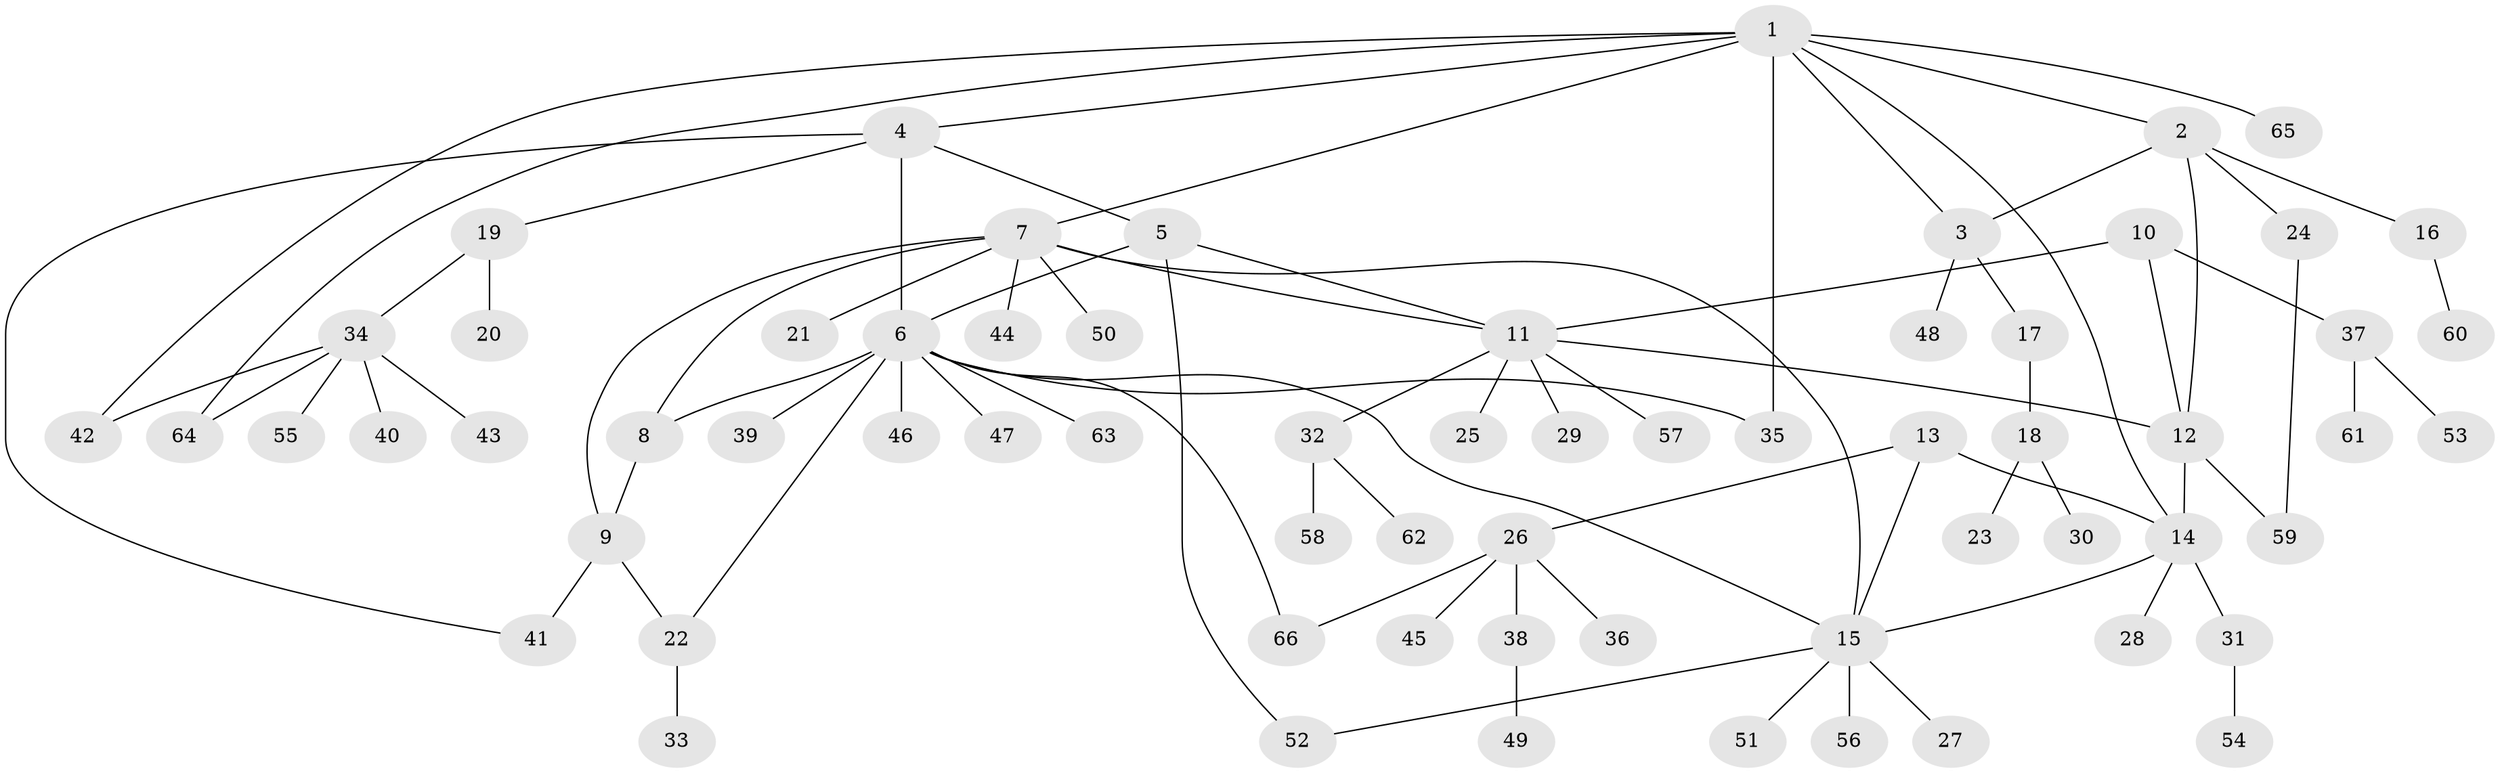 // Generated by graph-tools (version 1.1) at 2025/56/03/09/25 04:56:06]
// undirected, 66 vertices, 84 edges
graph export_dot {
graph [start="1"]
  node [color=gray90,style=filled];
  1;
  2;
  3;
  4;
  5;
  6;
  7;
  8;
  9;
  10;
  11;
  12;
  13;
  14;
  15;
  16;
  17;
  18;
  19;
  20;
  21;
  22;
  23;
  24;
  25;
  26;
  27;
  28;
  29;
  30;
  31;
  32;
  33;
  34;
  35;
  36;
  37;
  38;
  39;
  40;
  41;
  42;
  43;
  44;
  45;
  46;
  47;
  48;
  49;
  50;
  51;
  52;
  53;
  54;
  55;
  56;
  57;
  58;
  59;
  60;
  61;
  62;
  63;
  64;
  65;
  66;
  1 -- 2;
  1 -- 3;
  1 -- 4;
  1 -- 7;
  1 -- 14;
  1 -- 35;
  1 -- 42;
  1 -- 64;
  1 -- 65;
  2 -- 3;
  2 -- 12;
  2 -- 16;
  2 -- 24;
  3 -- 17;
  3 -- 48;
  4 -- 5;
  4 -- 6;
  4 -- 19;
  4 -- 41;
  5 -- 6;
  5 -- 11;
  5 -- 52;
  6 -- 8;
  6 -- 15;
  6 -- 22;
  6 -- 35;
  6 -- 39;
  6 -- 46;
  6 -- 47;
  6 -- 63;
  6 -- 66;
  7 -- 8;
  7 -- 9;
  7 -- 11;
  7 -- 15;
  7 -- 21;
  7 -- 44;
  7 -- 50;
  8 -- 9;
  9 -- 22;
  9 -- 41;
  10 -- 11;
  10 -- 12;
  10 -- 37;
  11 -- 12;
  11 -- 25;
  11 -- 29;
  11 -- 32;
  11 -- 57;
  12 -- 14;
  12 -- 59;
  13 -- 14;
  13 -- 15;
  13 -- 26;
  14 -- 15;
  14 -- 28;
  14 -- 31;
  15 -- 27;
  15 -- 51;
  15 -- 52;
  15 -- 56;
  16 -- 60;
  17 -- 18;
  18 -- 23;
  18 -- 30;
  19 -- 20;
  19 -- 34;
  22 -- 33;
  24 -- 59;
  26 -- 36;
  26 -- 38;
  26 -- 45;
  26 -- 66;
  31 -- 54;
  32 -- 58;
  32 -- 62;
  34 -- 40;
  34 -- 42;
  34 -- 43;
  34 -- 55;
  34 -- 64;
  37 -- 53;
  37 -- 61;
  38 -- 49;
}
